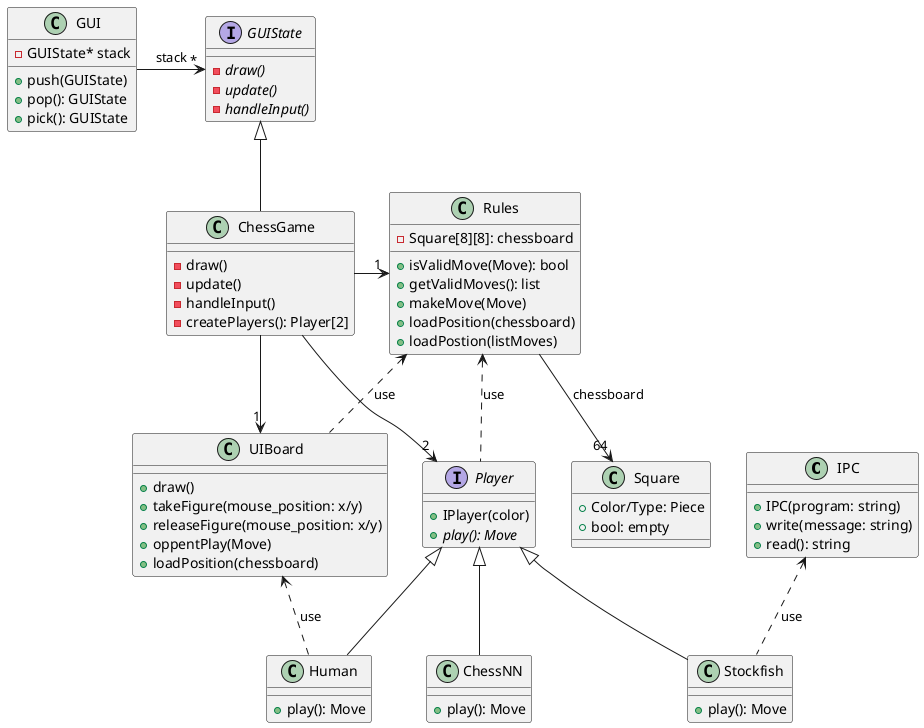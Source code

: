 @startuml

class IPC {
+IPC(program: string)
+write(message: string)
+read(): string
}

class GUI {
+push(GUIState)
+pop(): GUIState
+pick(): GUIState
-GUIState* stack
}

interface GUIState {
-{abstract} draw()
-{abstract} update()
-{abstract} handleInput()
}

class ChessGame {
-draw()
-update()
-handleInput()
-createPlayers(): Player[2]
}

class UIBoard {
+draw()
+takeFigure(mouse_position: x/y)
+releaseFigure(mouse_position: x/y)
+oppentPlay(Move)
+loadPosition(chessboard)
}

class Rules {
-Square[8][8]: chessboard
+isValidMove(Move): bool
+getValidMoves(): list
+makeMove(Move)
+loadPosition(chessboard)
+loadPostion(listMoves)
}

interface Player {
+IPlayer(color)
+{abstract} play(): Move
}

class Human {
+play(): Move
}

class Stockfish {
+play(): Move
}

class ChessNN {
+play(): Move
}

class Square {
+ Color/Type: Piece
+ bool: empty
}

GUI -> "*" GUIState: "stack"
GUIState <|-- ChessGame
ChessGame -> "1" Rules
ChessGame --> "2" Player
ChessGame --> "1" UIBoard
UIBoard <.. Human: "use"
Rules <.. UIBoard: "use"

Player <|-- Human
Player <|-- Stockfish
Player <|-- ChessNN
IPC <.. Stockfish: "use"

Rules <.. Player: "use"
Rules --> "64" Square: chessboard

@enduml
